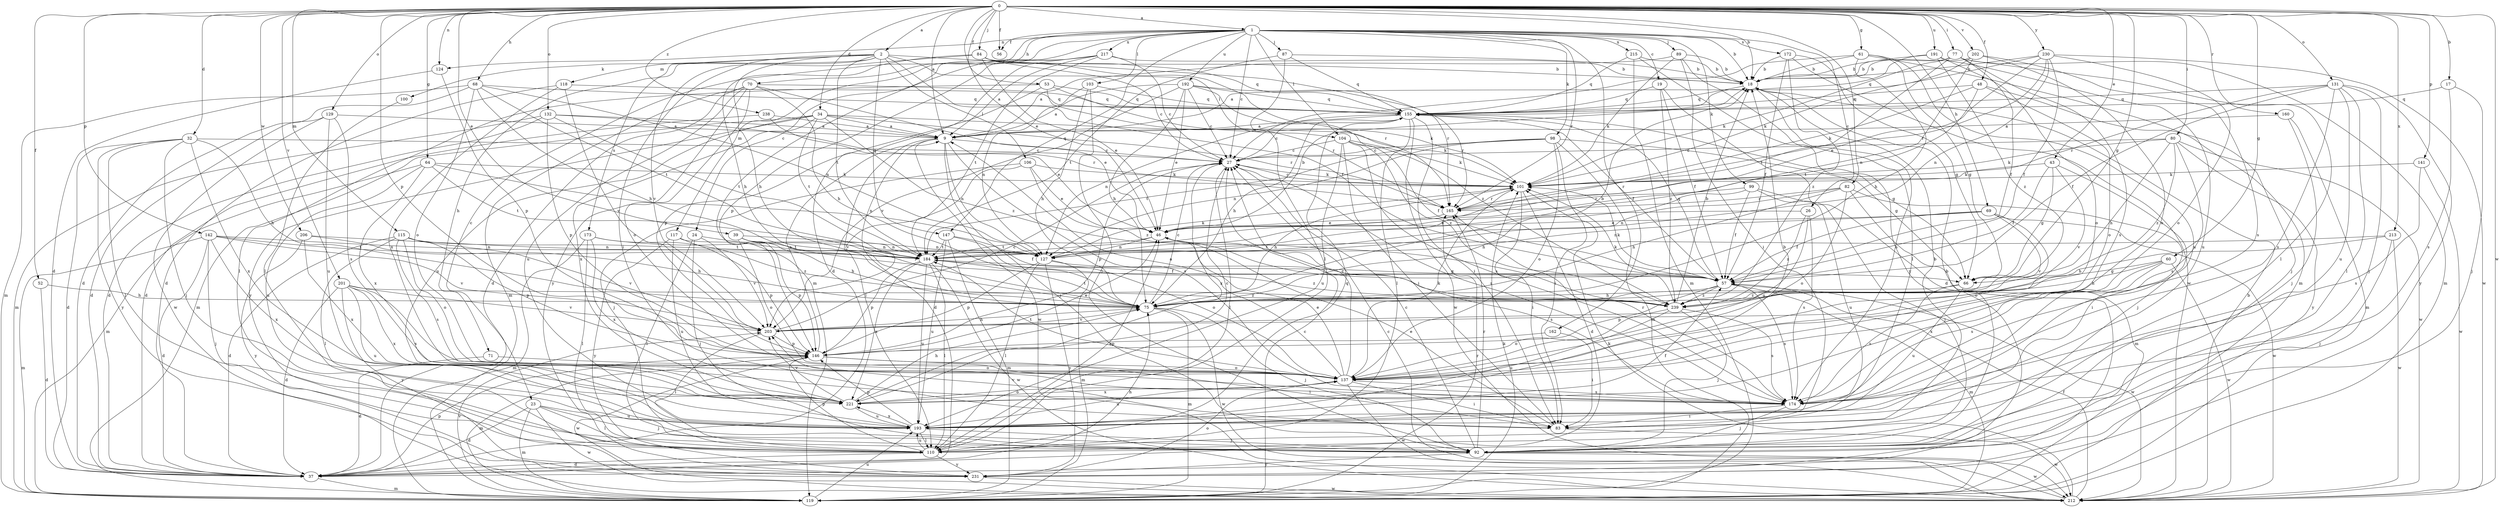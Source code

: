 strict digraph  {
0;
1;
2;
9;
17;
18;
19;
23;
24;
26;
27;
32;
34;
37;
39;
43;
46;
48;
52;
53;
56;
57;
60;
61;
64;
66;
68;
69;
70;
71;
75;
77;
80;
82;
83;
84;
87;
89;
92;
98;
99;
100;
101;
103;
104;
106;
110;
115;
117;
118;
119;
124;
127;
129;
131;
132;
137;
141;
142;
146;
147;
155;
160;
162;
165;
172;
173;
174;
184;
191;
192;
193;
201;
202;
203;
206;
212;
213;
215;
217;
221;
230;
231;
238;
239;
0 -> 1  [label=a];
0 -> 2  [label=a];
0 -> 9  [label=a];
0 -> 17  [label=b];
0 -> 18  [label=b];
0 -> 32  [label=d];
0 -> 34  [label=d];
0 -> 39  [label=e];
0 -> 43  [label=e];
0 -> 46  [label=e];
0 -> 48  [label=f];
0 -> 52  [label=f];
0 -> 53  [label=f];
0 -> 56  [label=f];
0 -> 60  [label=g];
0 -> 61  [label=g];
0 -> 64  [label=g];
0 -> 66  [label=g];
0 -> 68  [label=h];
0 -> 69  [label=h];
0 -> 77  [label=i];
0 -> 80  [label=i];
0 -> 82  [label=i];
0 -> 84  [label=j];
0 -> 115  [label=m];
0 -> 124  [label=n];
0 -> 129  [label=o];
0 -> 131  [label=o];
0 -> 132  [label=o];
0 -> 141  [label=p];
0 -> 142  [label=p];
0 -> 146  [label=p];
0 -> 160  [label=r];
0 -> 191  [label=u];
0 -> 201  [label=v];
0 -> 202  [label=v];
0 -> 206  [label=w];
0 -> 212  [label=w];
0 -> 213  [label=x];
0 -> 230  [label=y];
0 -> 238  [label=z];
1 -> 18  [label=b];
1 -> 19  [label=c];
1 -> 23  [label=c];
1 -> 24  [label=c];
1 -> 26  [label=c];
1 -> 27  [label=c];
1 -> 56  [label=f];
1 -> 70  [label=h];
1 -> 87  [label=j];
1 -> 89  [label=j];
1 -> 98  [label=k];
1 -> 99  [label=k];
1 -> 103  [label=l];
1 -> 104  [label=l];
1 -> 117  [label=m];
1 -> 124  [label=n];
1 -> 147  [label=q];
1 -> 162  [label=r];
1 -> 165  [label=r];
1 -> 172  [label=s];
1 -> 192  [label=u];
1 -> 215  [label=x];
1 -> 217  [label=x];
2 -> 57  [label=f];
2 -> 71  [label=h];
2 -> 75  [label=h];
2 -> 83  [label=i];
2 -> 100  [label=k];
2 -> 104  [label=l];
2 -> 106  [label=l];
2 -> 118  [label=m];
2 -> 147  [label=q];
2 -> 165  [label=r];
2 -> 173  [label=s];
2 -> 184  [label=t];
9 -> 27  [label=c];
9 -> 37  [label=d];
9 -> 92  [label=j];
9 -> 110  [label=l];
9 -> 127  [label=n];
9 -> 174  [label=s];
9 -> 212  [label=w];
17 -> 92  [label=j];
17 -> 155  [label=q];
17 -> 174  [label=s];
18 -> 155  [label=q];
18 -> 174  [label=s];
19 -> 37  [label=d];
19 -> 57  [label=f];
19 -> 155  [label=q];
19 -> 239  [label=z];
23 -> 37  [label=d];
23 -> 92  [label=j];
23 -> 110  [label=l];
23 -> 119  [label=m];
23 -> 193  [label=u];
23 -> 212  [label=w];
24 -> 92  [label=j];
24 -> 110  [label=l];
24 -> 184  [label=t];
24 -> 203  [label=v];
26 -> 46  [label=e];
26 -> 137  [label=o];
26 -> 174  [label=s];
26 -> 239  [label=z];
27 -> 101  [label=k];
27 -> 110  [label=l];
27 -> 146  [label=p];
27 -> 174  [label=s];
27 -> 221  [label=x];
32 -> 27  [label=c];
32 -> 37  [label=d];
32 -> 75  [label=h];
32 -> 92  [label=j];
32 -> 110  [label=l];
32 -> 221  [label=x];
32 -> 231  [label=y];
34 -> 9  [label=a];
34 -> 101  [label=k];
34 -> 119  [label=m];
34 -> 165  [label=r];
34 -> 184  [label=t];
34 -> 193  [label=u];
34 -> 221  [label=x];
34 -> 231  [label=y];
34 -> 239  [label=z];
37 -> 75  [label=h];
37 -> 119  [label=m];
37 -> 146  [label=p];
39 -> 57  [label=f];
39 -> 75  [label=h];
39 -> 127  [label=n];
39 -> 137  [label=o];
39 -> 146  [label=p];
43 -> 57  [label=f];
43 -> 66  [label=g];
43 -> 92  [label=j];
43 -> 101  [label=k];
43 -> 203  [label=v];
46 -> 18  [label=b];
46 -> 127  [label=n];
46 -> 174  [label=s];
46 -> 184  [label=t];
48 -> 92  [label=j];
48 -> 101  [label=k];
48 -> 137  [label=o];
48 -> 155  [label=q];
48 -> 184  [label=t];
52 -> 37  [label=d];
52 -> 75  [label=h];
53 -> 101  [label=k];
53 -> 110  [label=l];
53 -> 146  [label=p];
53 -> 155  [label=q];
53 -> 165  [label=r];
57 -> 75  [label=h];
57 -> 101  [label=k];
57 -> 119  [label=m];
57 -> 146  [label=p];
57 -> 155  [label=q];
57 -> 174  [label=s];
57 -> 212  [label=w];
57 -> 239  [label=z];
60 -> 66  [label=g];
60 -> 75  [label=h];
60 -> 174  [label=s];
60 -> 212  [label=w];
60 -> 221  [label=x];
61 -> 18  [label=b];
61 -> 27  [label=c];
61 -> 66  [label=g];
61 -> 75  [label=h];
61 -> 119  [label=m];
61 -> 193  [label=u];
64 -> 101  [label=k];
64 -> 119  [label=m];
64 -> 127  [label=n];
64 -> 184  [label=t];
64 -> 193  [label=u];
64 -> 221  [label=x];
66 -> 174  [label=s];
66 -> 193  [label=u];
66 -> 239  [label=z];
68 -> 37  [label=d];
68 -> 75  [label=h];
68 -> 119  [label=m];
68 -> 127  [label=n];
68 -> 137  [label=o];
68 -> 155  [label=q];
68 -> 184  [label=t];
69 -> 46  [label=e];
69 -> 57  [label=f];
69 -> 127  [label=n];
69 -> 137  [label=o];
69 -> 203  [label=v];
69 -> 212  [label=w];
70 -> 37  [label=d];
70 -> 46  [label=e];
70 -> 75  [label=h];
70 -> 119  [label=m];
70 -> 137  [label=o];
70 -> 155  [label=q];
70 -> 193  [label=u];
70 -> 231  [label=y];
71 -> 37  [label=d];
71 -> 137  [label=o];
75 -> 18  [label=b];
75 -> 27  [label=c];
75 -> 92  [label=j];
75 -> 119  [label=m];
75 -> 184  [label=t];
75 -> 203  [label=v];
75 -> 212  [label=w];
77 -> 18  [label=b];
77 -> 57  [label=f];
77 -> 101  [label=k];
77 -> 110  [label=l];
77 -> 119  [label=m];
77 -> 174  [label=s];
77 -> 184  [label=t];
80 -> 27  [label=c];
80 -> 75  [label=h];
80 -> 101  [label=k];
80 -> 174  [label=s];
80 -> 212  [label=w];
80 -> 231  [label=y];
80 -> 239  [label=z];
82 -> 75  [label=h];
82 -> 83  [label=i];
82 -> 119  [label=m];
82 -> 127  [label=n];
82 -> 137  [label=o];
82 -> 165  [label=r];
83 -> 18  [label=b];
83 -> 46  [label=e];
83 -> 203  [label=v];
83 -> 212  [label=w];
84 -> 18  [label=b];
84 -> 27  [label=c];
84 -> 46  [label=e];
84 -> 75  [label=h];
84 -> 155  [label=q];
84 -> 165  [label=r];
84 -> 203  [label=v];
87 -> 18  [label=b];
87 -> 110  [label=l];
87 -> 155  [label=q];
87 -> 184  [label=t];
89 -> 9  [label=a];
89 -> 18  [label=b];
89 -> 83  [label=i];
89 -> 101  [label=k];
89 -> 110  [label=l];
92 -> 18  [label=b];
92 -> 27  [label=c];
92 -> 165  [label=r];
92 -> 212  [label=w];
92 -> 231  [label=y];
98 -> 27  [label=c];
98 -> 66  [label=g];
98 -> 83  [label=i];
98 -> 119  [label=m];
98 -> 127  [label=n];
98 -> 137  [label=o];
98 -> 184  [label=t];
99 -> 57  [label=f];
99 -> 75  [label=h];
99 -> 92  [label=j];
99 -> 165  [label=r];
99 -> 193  [label=u];
100 -> 110  [label=l];
101 -> 27  [label=c];
101 -> 37  [label=d];
101 -> 75  [label=h];
101 -> 83  [label=i];
101 -> 165  [label=r];
103 -> 75  [label=h];
103 -> 92  [label=j];
103 -> 127  [label=n];
103 -> 155  [label=q];
104 -> 27  [label=c];
104 -> 57  [label=f];
104 -> 83  [label=i];
104 -> 101  [label=k];
104 -> 174  [label=s];
104 -> 193  [label=u];
104 -> 239  [label=z];
106 -> 46  [label=e];
106 -> 92  [label=j];
106 -> 101  [label=k];
106 -> 203  [label=v];
106 -> 239  [label=z];
110 -> 37  [label=d];
110 -> 46  [label=e];
110 -> 146  [label=p];
110 -> 155  [label=q];
110 -> 193  [label=u];
110 -> 231  [label=y];
115 -> 37  [label=d];
115 -> 110  [label=l];
115 -> 137  [label=o];
115 -> 146  [label=p];
115 -> 174  [label=s];
115 -> 184  [label=t];
115 -> 203  [label=v];
117 -> 127  [label=n];
117 -> 146  [label=p];
117 -> 193  [label=u];
117 -> 231  [label=y];
118 -> 37  [label=d];
118 -> 155  [label=q];
118 -> 203  [label=v];
118 -> 221  [label=x];
119 -> 27  [label=c];
119 -> 101  [label=k];
119 -> 165  [label=r];
119 -> 193  [label=u];
119 -> 203  [label=v];
124 -> 37  [label=d];
124 -> 146  [label=p];
127 -> 66  [label=g];
127 -> 101  [label=k];
127 -> 110  [label=l];
127 -> 119  [label=m];
127 -> 146  [label=p];
127 -> 231  [label=y];
129 -> 9  [label=a];
129 -> 37  [label=d];
129 -> 174  [label=s];
129 -> 193  [label=u];
129 -> 212  [label=w];
131 -> 57  [label=f];
131 -> 92  [label=j];
131 -> 110  [label=l];
131 -> 155  [label=q];
131 -> 165  [label=r];
131 -> 174  [label=s];
131 -> 193  [label=u];
131 -> 231  [label=y];
132 -> 9  [label=a];
132 -> 37  [label=d];
132 -> 119  [label=m];
132 -> 146  [label=p];
132 -> 165  [label=r];
132 -> 184  [label=t];
137 -> 9  [label=a];
137 -> 27  [label=c];
137 -> 46  [label=e];
137 -> 83  [label=i];
137 -> 101  [label=k];
137 -> 174  [label=s];
137 -> 184  [label=t];
137 -> 193  [label=u];
137 -> 212  [label=w];
137 -> 221  [label=x];
141 -> 101  [label=k];
141 -> 174  [label=s];
141 -> 212  [label=w];
142 -> 37  [label=d];
142 -> 92  [label=j];
142 -> 119  [label=m];
142 -> 127  [label=n];
142 -> 184  [label=t];
142 -> 203  [label=v];
142 -> 221  [label=x];
146 -> 9  [label=a];
146 -> 46  [label=e];
146 -> 83  [label=i];
146 -> 119  [label=m];
146 -> 137  [label=o];
146 -> 212  [label=w];
147 -> 57  [label=f];
147 -> 119  [label=m];
147 -> 137  [label=o];
147 -> 184  [label=t];
147 -> 193  [label=u];
155 -> 9  [label=a];
155 -> 27  [label=c];
155 -> 57  [label=f];
155 -> 66  [label=g];
155 -> 75  [label=h];
155 -> 83  [label=i];
155 -> 110  [label=l];
155 -> 127  [label=n];
155 -> 212  [label=w];
160 -> 9  [label=a];
160 -> 92  [label=j];
160 -> 119  [label=m];
162 -> 83  [label=i];
162 -> 146  [label=p];
165 -> 46  [label=e];
172 -> 18  [label=b];
172 -> 57  [label=f];
172 -> 66  [label=g];
172 -> 212  [label=w];
172 -> 239  [label=z];
173 -> 110  [label=l];
173 -> 119  [label=m];
173 -> 127  [label=n];
173 -> 221  [label=x];
173 -> 239  [label=z];
174 -> 83  [label=i];
174 -> 92  [label=j];
174 -> 165  [label=r];
184 -> 57  [label=f];
184 -> 110  [label=l];
184 -> 146  [label=p];
184 -> 193  [label=u];
184 -> 212  [label=w];
184 -> 221  [label=x];
184 -> 239  [label=z];
191 -> 18  [label=b];
191 -> 137  [label=o];
191 -> 155  [label=q];
191 -> 193  [label=u];
191 -> 239  [label=z];
192 -> 9  [label=a];
192 -> 27  [label=c];
192 -> 46  [label=e];
192 -> 75  [label=h];
192 -> 155  [label=q];
192 -> 165  [label=r];
192 -> 203  [label=v];
192 -> 239  [label=z];
193 -> 57  [label=f];
193 -> 92  [label=j];
193 -> 110  [label=l];
193 -> 146  [label=p];
193 -> 221  [label=x];
201 -> 37  [label=d];
201 -> 174  [label=s];
201 -> 193  [label=u];
201 -> 203  [label=v];
201 -> 221  [label=x];
201 -> 231  [label=y];
201 -> 239  [label=z];
202 -> 9  [label=a];
202 -> 18  [label=b];
202 -> 127  [label=n];
202 -> 137  [label=o];
202 -> 174  [label=s];
203 -> 27  [label=c];
203 -> 75  [label=h];
203 -> 110  [label=l];
203 -> 146  [label=p];
206 -> 75  [label=h];
206 -> 127  [label=n];
206 -> 221  [label=x];
206 -> 231  [label=y];
212 -> 18  [label=b];
212 -> 27  [label=c];
212 -> 57  [label=f];
212 -> 101  [label=k];
213 -> 75  [label=h];
213 -> 92  [label=j];
213 -> 184  [label=t];
213 -> 212  [label=w];
215 -> 18  [label=b];
215 -> 119  [label=m];
215 -> 155  [label=q];
215 -> 231  [label=y];
217 -> 9  [label=a];
217 -> 18  [label=b];
217 -> 27  [label=c];
217 -> 37  [label=d];
217 -> 119  [label=m];
217 -> 146  [label=p];
217 -> 184  [label=t];
221 -> 18  [label=b];
221 -> 27  [label=c];
221 -> 75  [label=h];
221 -> 137  [label=o];
221 -> 193  [label=u];
221 -> 203  [label=v];
230 -> 18  [label=b];
230 -> 46  [label=e];
230 -> 57  [label=f];
230 -> 101  [label=k];
230 -> 127  [label=n];
230 -> 137  [label=o];
230 -> 165  [label=r];
230 -> 212  [label=w];
231 -> 137  [label=o];
231 -> 212  [label=w];
238 -> 9  [label=a];
238 -> 37  [label=d];
238 -> 46  [label=e];
239 -> 18  [label=b];
239 -> 92  [label=j];
239 -> 101  [label=k];
239 -> 137  [label=o];
239 -> 174  [label=s];
239 -> 193  [label=u];
}
